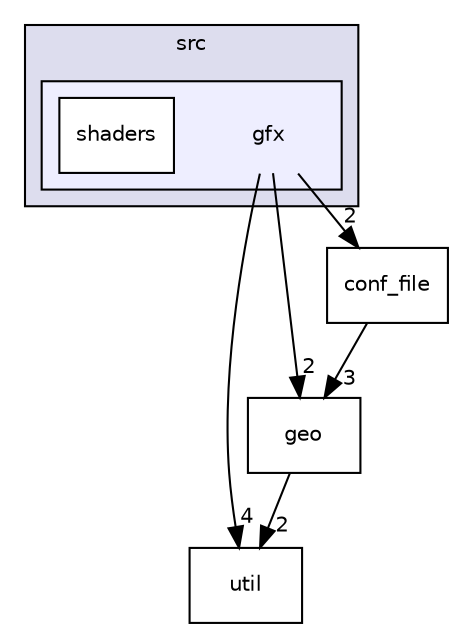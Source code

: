 digraph "src/gfx" {
  compound=true
  node [ fontsize="10", fontname="Helvetica"];
  edge [ labelfontsize="10", labelfontname="Helvetica"];
  subgraph clusterdir_68267d1309a1af8e8297ef4c3efbcdba {
    graph [ bgcolor="#ddddee", pencolor="black", label="src" fontname="Helvetica", fontsize="10", URL="dir_68267d1309a1af8e8297ef4c3efbcdba.html"]
  subgraph clusterdir_c86603f79b902ad390ffc2674fbc4470 {
    graph [ bgcolor="#eeeeff", pencolor="black", label="" URL="dir_c86603f79b902ad390ffc2674fbc4470.html"];
    dir_c86603f79b902ad390ffc2674fbc4470 [shape=plaintext label="gfx"];
    dir_2d8afc7bdee584c75495541a7ad3f8ed [shape=box label="shaders" color="black" fillcolor="white" style="filled" URL="dir_2d8afc7bdee584c75495541a7ad3f8ed.html"];
  }
  }
  dir_b7878ad5ecbf2506f4125b9d34c97e45 [shape=box label="util" URL="dir_b7878ad5ecbf2506f4125b9d34c97e45.html"];
  dir_b919d449df95dbe7854299847587d1c3 [shape=box label="geo" URL="dir_b919d449df95dbe7854299847587d1c3.html"];
  dir_dd2a437db4d478662cbd48329f3d2055 [shape=box label="conf_file" URL="dir_dd2a437db4d478662cbd48329f3d2055.html"];
  dir_b919d449df95dbe7854299847587d1c3->dir_b7878ad5ecbf2506f4125b9d34c97e45 [headlabel="2", labeldistance=1.5 headhref="dir_000002_000007.html"];
  dir_c86603f79b902ad390ffc2674fbc4470->dir_b7878ad5ecbf2506f4125b9d34c97e45 [headlabel="4", labeldistance=1.5 headhref="dir_000003_000007.html"];
  dir_c86603f79b902ad390ffc2674fbc4470->dir_b919d449df95dbe7854299847587d1c3 [headlabel="2", labeldistance=1.5 headhref="dir_000003_000002.html"];
  dir_c86603f79b902ad390ffc2674fbc4470->dir_dd2a437db4d478662cbd48329f3d2055 [headlabel="2", labeldistance=1.5 headhref="dir_000003_000001.html"];
  dir_dd2a437db4d478662cbd48329f3d2055->dir_b919d449df95dbe7854299847587d1c3 [headlabel="3", labeldistance=1.5 headhref="dir_000001_000002.html"];
}
